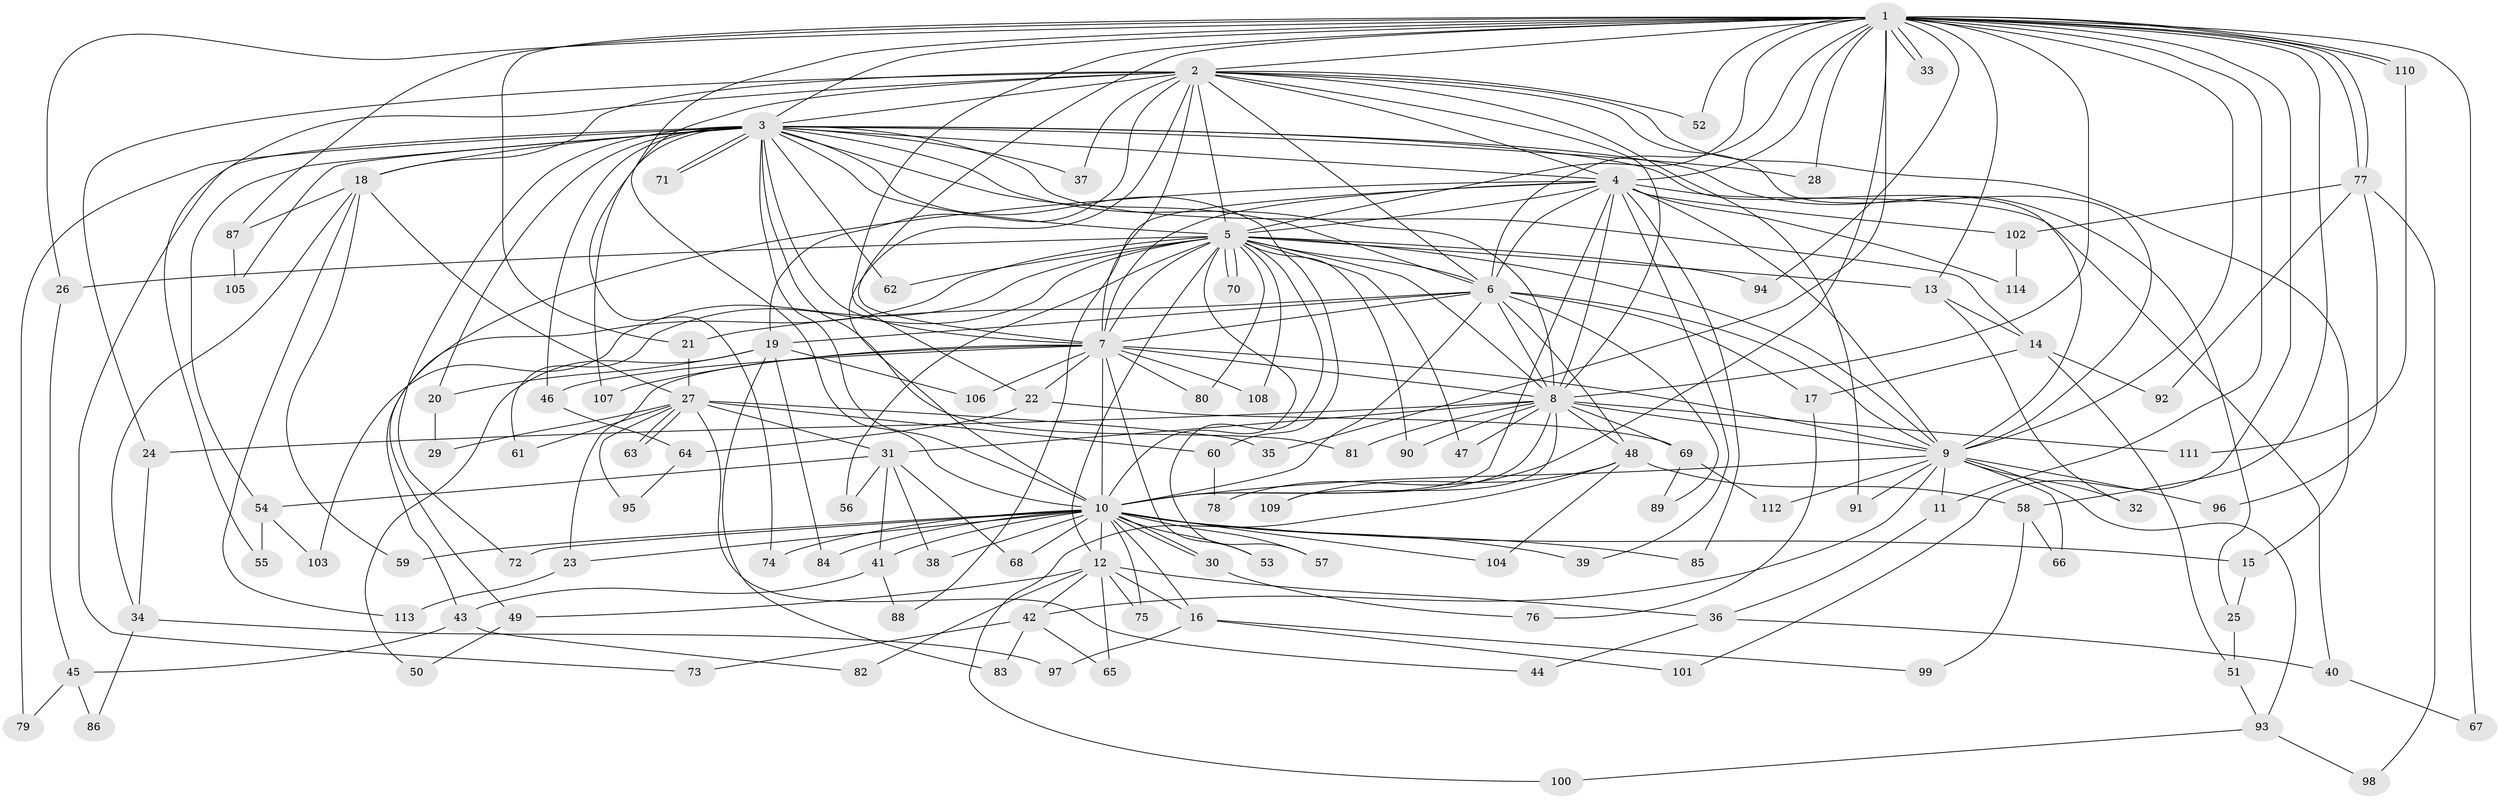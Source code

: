 // coarse degree distribution, {19: 0.029411764705882353, 11: 0.029411764705882353, 16: 0.029411764705882353, 10: 0.058823529411764705, 25: 0.029411764705882353, 12: 0.029411764705882353, 6: 0.058823529411764705, 3: 0.11764705882352941, 4: 0.08823529411764706, 5: 0.058823529411764705, 2: 0.38235294117647056, 1: 0.058823529411764705, 7: 0.029411764705882353}
// Generated by graph-tools (version 1.1) at 2025/17/03/04/25 18:17:43]
// undirected, 114 vertices, 253 edges
graph export_dot {
graph [start="1"]
  node [color=gray90,style=filled];
  1;
  2;
  3;
  4;
  5;
  6;
  7;
  8;
  9;
  10;
  11;
  12;
  13;
  14;
  15;
  16;
  17;
  18;
  19;
  20;
  21;
  22;
  23;
  24;
  25;
  26;
  27;
  28;
  29;
  30;
  31;
  32;
  33;
  34;
  35;
  36;
  37;
  38;
  39;
  40;
  41;
  42;
  43;
  44;
  45;
  46;
  47;
  48;
  49;
  50;
  51;
  52;
  53;
  54;
  55;
  56;
  57;
  58;
  59;
  60;
  61;
  62;
  63;
  64;
  65;
  66;
  67;
  68;
  69;
  70;
  71;
  72;
  73;
  74;
  75;
  76;
  77;
  78;
  79;
  80;
  81;
  82;
  83;
  84;
  85;
  86;
  87;
  88;
  89;
  90;
  91;
  92;
  93;
  94;
  95;
  96;
  97;
  98;
  99;
  100;
  101;
  102;
  103;
  104;
  105;
  106;
  107;
  108;
  109;
  110;
  111;
  112;
  113;
  114;
  1 -- 2;
  1 -- 3;
  1 -- 4;
  1 -- 5;
  1 -- 6;
  1 -- 7;
  1 -- 8;
  1 -- 9;
  1 -- 10;
  1 -- 11;
  1 -- 13;
  1 -- 21;
  1 -- 22;
  1 -- 26;
  1 -- 28;
  1 -- 33;
  1 -- 33;
  1 -- 35;
  1 -- 52;
  1 -- 58;
  1 -- 67;
  1 -- 77;
  1 -- 77;
  1 -- 78;
  1 -- 87;
  1 -- 94;
  1 -- 101;
  1 -- 110;
  1 -- 110;
  2 -- 3;
  2 -- 4;
  2 -- 5;
  2 -- 6;
  2 -- 7;
  2 -- 8;
  2 -- 9;
  2 -- 10;
  2 -- 15;
  2 -- 18;
  2 -- 19;
  2 -- 24;
  2 -- 37;
  2 -- 52;
  2 -- 55;
  2 -- 74;
  2 -- 91;
  3 -- 4;
  3 -- 5;
  3 -- 6;
  3 -- 7;
  3 -- 8;
  3 -- 9;
  3 -- 10;
  3 -- 14;
  3 -- 18;
  3 -- 20;
  3 -- 25;
  3 -- 28;
  3 -- 37;
  3 -- 46;
  3 -- 54;
  3 -- 60;
  3 -- 62;
  3 -- 71;
  3 -- 71;
  3 -- 72;
  3 -- 73;
  3 -- 79;
  3 -- 81;
  3 -- 105;
  3 -- 107;
  4 -- 5;
  4 -- 6;
  4 -- 7;
  4 -- 8;
  4 -- 9;
  4 -- 10;
  4 -- 39;
  4 -- 40;
  4 -- 49;
  4 -- 85;
  4 -- 88;
  4 -- 102;
  4 -- 114;
  5 -- 6;
  5 -- 7;
  5 -- 8;
  5 -- 9;
  5 -- 10;
  5 -- 12;
  5 -- 13;
  5 -- 26;
  5 -- 43;
  5 -- 47;
  5 -- 56;
  5 -- 57;
  5 -- 61;
  5 -- 62;
  5 -- 70;
  5 -- 70;
  5 -- 80;
  5 -- 90;
  5 -- 94;
  5 -- 103;
  5 -- 108;
  6 -- 7;
  6 -- 8;
  6 -- 9;
  6 -- 10;
  6 -- 17;
  6 -- 19;
  6 -- 21;
  6 -- 48;
  6 -- 89;
  7 -- 8;
  7 -- 9;
  7 -- 10;
  7 -- 22;
  7 -- 23;
  7 -- 46;
  7 -- 53;
  7 -- 80;
  7 -- 106;
  7 -- 107;
  7 -- 108;
  8 -- 9;
  8 -- 10;
  8 -- 24;
  8 -- 31;
  8 -- 47;
  8 -- 48;
  8 -- 69;
  8 -- 81;
  8 -- 90;
  8 -- 109;
  8 -- 111;
  9 -- 10;
  9 -- 11;
  9 -- 32;
  9 -- 42;
  9 -- 66;
  9 -- 91;
  9 -- 93;
  9 -- 96;
  9 -- 112;
  10 -- 12;
  10 -- 15;
  10 -- 16;
  10 -- 23;
  10 -- 30;
  10 -- 30;
  10 -- 38;
  10 -- 39;
  10 -- 41;
  10 -- 53;
  10 -- 57;
  10 -- 59;
  10 -- 68;
  10 -- 72;
  10 -- 74;
  10 -- 75;
  10 -- 84;
  10 -- 85;
  10 -- 104;
  11 -- 36;
  12 -- 16;
  12 -- 36;
  12 -- 42;
  12 -- 49;
  12 -- 65;
  12 -- 75;
  12 -- 82;
  13 -- 14;
  13 -- 32;
  14 -- 17;
  14 -- 51;
  14 -- 92;
  15 -- 25;
  16 -- 97;
  16 -- 99;
  16 -- 101;
  17 -- 76;
  18 -- 27;
  18 -- 34;
  18 -- 59;
  18 -- 87;
  18 -- 113;
  19 -- 20;
  19 -- 50;
  19 -- 83;
  19 -- 84;
  19 -- 106;
  20 -- 29;
  21 -- 27;
  22 -- 64;
  22 -- 69;
  23 -- 113;
  24 -- 34;
  25 -- 51;
  26 -- 45;
  27 -- 29;
  27 -- 31;
  27 -- 35;
  27 -- 44;
  27 -- 60;
  27 -- 61;
  27 -- 63;
  27 -- 63;
  27 -- 95;
  30 -- 76;
  31 -- 38;
  31 -- 41;
  31 -- 54;
  31 -- 56;
  31 -- 68;
  34 -- 86;
  34 -- 97;
  36 -- 40;
  36 -- 44;
  40 -- 67;
  41 -- 43;
  41 -- 88;
  42 -- 65;
  42 -- 73;
  42 -- 83;
  43 -- 45;
  43 -- 82;
  45 -- 79;
  45 -- 86;
  46 -- 64;
  48 -- 58;
  48 -- 100;
  48 -- 104;
  48 -- 109;
  49 -- 50;
  51 -- 93;
  54 -- 55;
  54 -- 103;
  58 -- 66;
  58 -- 99;
  60 -- 78;
  64 -- 95;
  69 -- 89;
  69 -- 112;
  77 -- 92;
  77 -- 96;
  77 -- 98;
  77 -- 102;
  87 -- 105;
  93 -- 98;
  93 -- 100;
  102 -- 114;
  110 -- 111;
}
